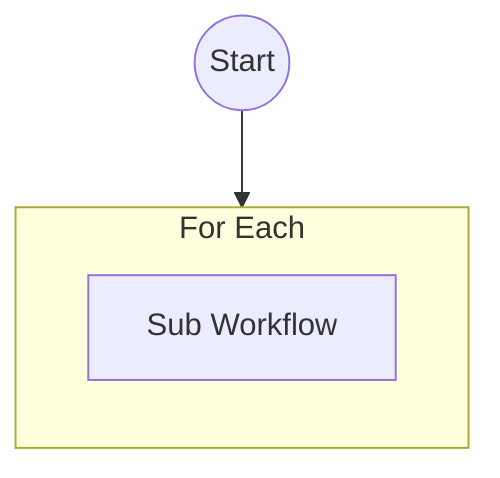 flowchart TD
node0@{ shape: circle, label: "Start"}
subgraph subgraph1 ["For Each"]
node2["Sub Workflow"]
end
node0 --> subgraph1